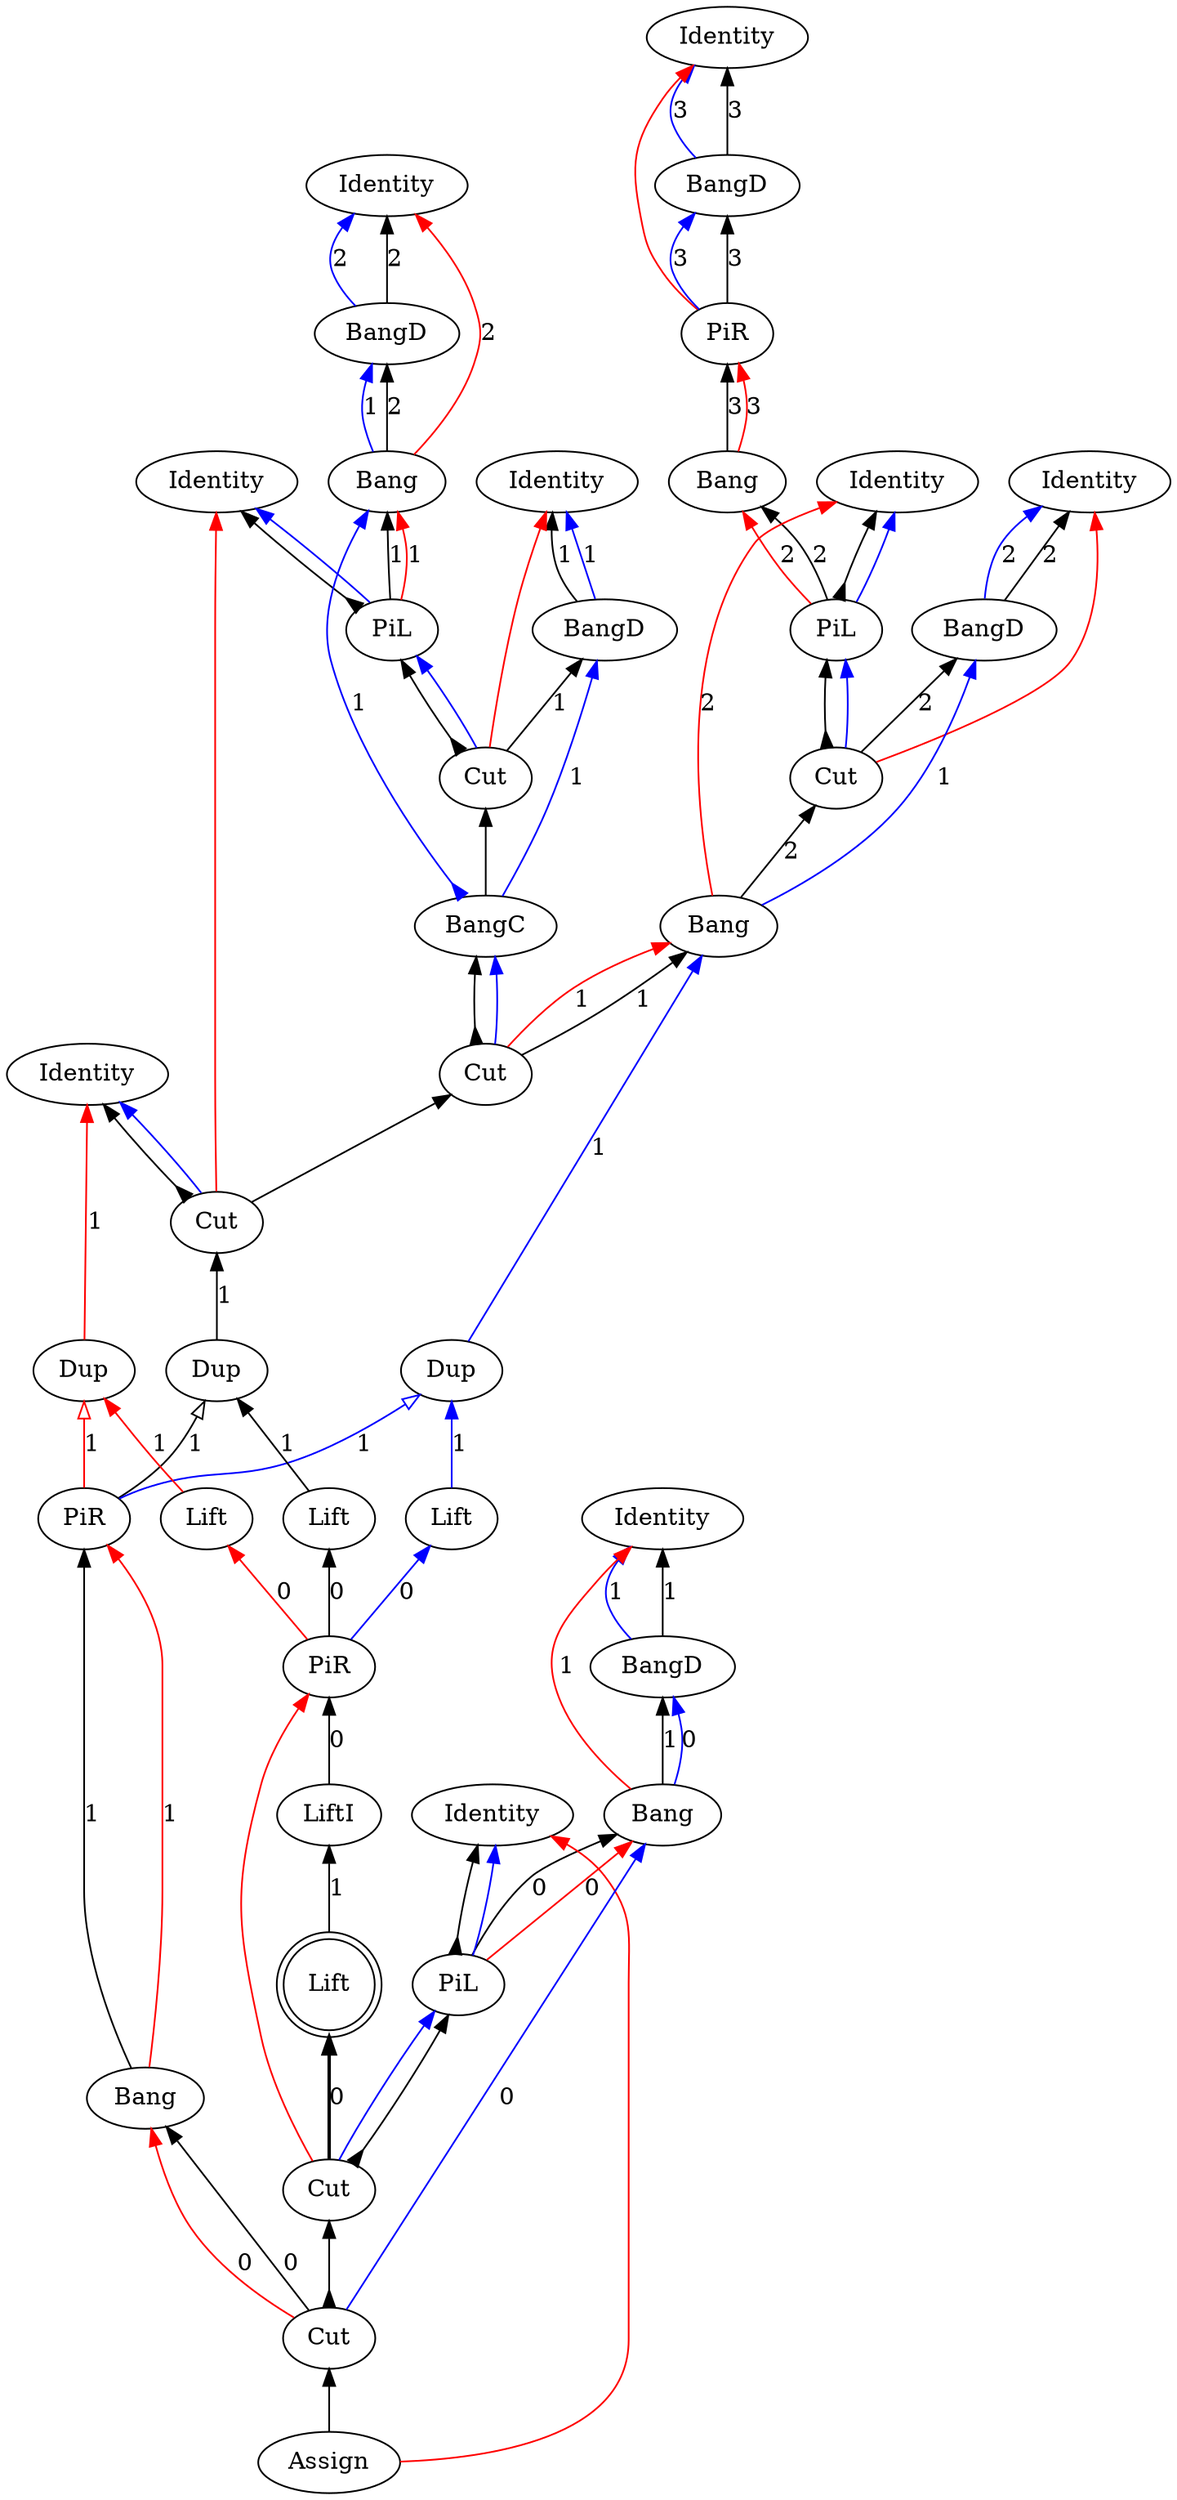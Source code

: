 digraph {
rankdir="BT"
"Identity0" [label="Identity"]
"BangD1" [label="BangD"]
"PiR2" [label="PiR"]
"Bang3" [label="Bang"]
"Identity4" [label="Identity"]
"PiL5" [label="PiL"]
"Identity6" [label="Identity"]
"BangD7" [label="BangD"]
"Cut8" [label="Cut"]
"Bang9" [label="Bang"]
"Identity10" [label="Identity"]
"Identity11" [label="Identity"]
"BangD12" [label="BangD"]
"Bang13" [label="Bang"]
"Identity14" [label="Identity"]
"PiL15" [label="PiL"]
"Identity16" [label="Identity"]
"BangD17" [label="BangD"]
"Cut18" [label="Cut"]
"BangC19" [label="BangC"]
"Identity20" [label="Identity"]
"BangD21" [label="BangD"]
"Bang22" [label="Bang"]
"Identity23" [label="Identity"]
"PiL24" [label="PiL"]
"Assign25" [label="Assign"]
"Cut26" [label="Cut"]
"Cut27" [label="Cut"]
"Bang28" [label="Bang"]
"Cut29" [label="Cut"]
"Cut30" [label="Cut"]
"Lift31" [label="Lift",shape=doublecircle]
"PiR32" [label="PiR"]
"Dup33" [label="Dup"]
"Dup34" [label="Dup"]
"Dup35" [label="Dup"]
"PiR36" [label="PiR"]
"Lift37" [label="Lift"]
"Lift38" [label="Lift"]
"Lift39" [label="Lift"]
"LiftI40" [label="LiftI"]
"LiftI40" -> "PiR36"[color=black,weight=5,tooltip="c_bseq111",label="0",arrowhead=normal,arrowtail=none,dir=both]
"Bang22" -> "BangD21"[color=black,weight=5,tooltip="c_bseq24",label="1",arrowhead=normal,arrowtail=none,dir=both]
"Bang13" -> "BangD12"[color=black,weight=5,tooltip="c_bseq58",label="2",arrowhead=normal,arrowtail=none,dir=both]
"Bang9" -> "Cut8"[color=black,weight=5,tooltip="c_bseq67",label="2",arrowhead=normal,arrowtail=none,dir=both]
"Bang3" -> "PiR2"[color=black,weight=5,tooltip="c_bseq79",label="3",arrowhead=normal,arrowtail=none,dir=both]
"Lift31" -> "LiftI40"[color=black,weight=5,tooltip="c_bseq87",label="1",arrowhead=normal,arrowtail=none,dir=both]
"Bang28" -> "PiR32"[color=black,weight=5,tooltip="c_bseq91",label="1",arrowhead=normal,arrowtail=none,dir=both]
"Cut18" -> "PiL15"[color=black,weight=5,tooltip="c_lseq46",arrowhead=normal,arrowtail=inv,dir=both]
"Cut8" -> "PiL5"[color=black,weight=5,tooltip="c_lseq68",arrowhead=normal,arrowtail=inv,dir=both]
"Cut18" -> "BangD17"[color=black,weight=5,tooltip="c_rseq47",label="1",arrowhead=normal,arrowtail=none,dir=both]
"Cut8" -> "BangD7"[color=black,weight=5,tooltip="c_rseq69",label="2",arrowhead=normal,arrowtail=none,dir=both]
"PiL24" -> "Bang22"[color=black,weight=5,tooltip="dseq20",label="0",arrowhead=normal,arrowtail=none,dir=both]
"PiL15" -> "Bang13"[color=black,weight=5,tooltip="dseq54",label="1",arrowhead=normal,arrowtail=none,dir=both]
"Cut26" -> "Bang9"[color=black,weight=5,tooltip="dseq63",label="1",arrowhead=normal,arrowtail=none,dir=both]
"PiL5" -> "Bang3"[color=black,weight=5,tooltip="dseq76",label="2",arrowhead=normal,arrowtail=none,dir=both]
"Cut29" -> "Bang28"[color=black,weight=5,tooltip="dseq93",label="0",arrowhead=normal,arrowtail=none,dir=both]
"Lift38" -> "Dup34"[color=blue,weight=2,tooltip="h101",label="1",arrowhead=normal,arrowtail=none,dir=both]
"PiR32" -> "Dup34"[color=blue,weight=2,tooltip="h105",label="1",arrowhead=onormal,arrowtail=none,dir=both]
"PiR36" -> "Lift38"[color=blue,weight=2,tooltip="h109",label="0",arrowhead=normal,arrowtail=none,dir=both]
"Dup34" -> "Bang9"[color=blue,weight=2,tooltip="h34",label="1",arrowhead=normal,arrowtail=none,dir=both]
"Bang9" -> "BangD7"[color=blue,weight=2,tooltip="hf65",label="1",arrowhead=normal,arrowtail=none,dir=both]
"BangD7" -> "Identity6"[color=blue,weight=2,tooltip="hret73",label="2",arrowhead=normal,arrowtail=none,dir=both]
"BangD7" -> "Identity6"[color=black,weight=5,tooltip="hseq72",label="2",arrowhead=normal,arrowtail=none,dir=both]
"PiR2" -> "BangD1"[color=blue,weight=2,tooltip="i81",label="3",arrowhead=normal,arrowtail=none,dir=both]
"PiL24" -> "Identity23"[color=black,weight=5,tooltip="idseq21",arrowhead=normal,arrowtail=inv,dir=both]
"PiL15" -> "Identity14"[color=black,weight=5,tooltip="idseq55",arrowhead=normal,arrowtail=inv,dir=both]
"Cut27" -> "Identity10"[color=black,weight=5,tooltip="idseq64",arrowhead=normal,arrowtail=inv,dir=both]
"PiL5" -> "Identity4"[color=black,weight=5,tooltip="idseq77",arrowhead=normal,arrowtail=inv,dir=both]
"BangD1" -> "Identity0"[color=blue,weight=2,tooltip="iret84",label="3",arrowhead=normal,arrowtail=none,dir=both]
"BangD1" -> "Identity0"[color=black,weight=5,tooltip="iseq83",label="3",arrowhead=normal,arrowtail=none,dir=both]
"PiL24" -> "Identity23"[color=blue,weight=2,tooltip="lret19",arrowhead=normal,arrowtail=none,dir=both]
"PiL15" -> "Identity14"[color=blue,weight=2,tooltip="lret53",arrowhead=normal,arrowtail=none,dir=both]
"Cut27" -> "Identity10"[color=blue,weight=2,tooltip="lret62",arrowhead=normal,arrowtail=none,dir=both]
"PiL5" -> "Identity4"[color=blue,weight=2,tooltip="lret75",arrowhead=normal,arrowtail=none,dir=both]
"Cut30" -> "PiL24"[color=blue,weight=2,tooltip="lval14",arrowhead=normal,arrowtail=none,dir=both]
"Cut18" -> "PiL15"[color=blue,weight=2,tooltip="lval48",arrowhead=normal,arrowtail=none,dir=both]
"Cut8" -> "PiL5"[color=blue,weight=2,tooltip="lval70",arrowhead=normal,arrowtail=none,dir=both]
"PiL24" -> "Bang22"[color=red,weight=2,tooltip="newrret18",label="0",arrowhead=normal,arrowtail=none,dir=both]
"PiL15" -> "Bang13"[color=red,weight=2,tooltip="newrret52",label="1",arrowhead=normal,arrowtail=none,dir=both]
"Cut26" -> "Bang9"[color=red,weight=2,tooltip="newrret61",label="1",arrowhead=normal,arrowtail=none,dir=both]
"PiL5" -> "Bang3"[color=red,weight=2,tooltip="newrret74",label="2",arrowhead=normal,arrowtail=none,dir=both]
"Cut29" -> "Bang28"[color=red,weight=2,tooltip="newrret94",label="0",arrowhead=normal,arrowtail=none,dir=both]
"Bang22" -> "Identity20"[color=red,weight=2,tooltip="newrretf23",label="1",arrowhead=normal,arrowtail=none,dir=both]
"Bang13" -> "Identity11"[color=red,weight=2,tooltip="newrretf57",label="2",arrowhead=normal,arrowtail=none,dir=both]
"Bang9" -> "Identity4"[color=red,weight=2,tooltip="newrretf66",label="2",arrowhead=normal,arrowtail=none,dir=both]
"Bang3" -> "PiR2"[color=red,weight=2,tooltip="newrretf78",label="3",arrowhead=normal,arrowtail=none,dir=both]
"Bang28" -> "PiR32"[color=red,weight=2,tooltip="newrretf92",label="1",arrowhead=normal,arrowtail=none,dir=both]
"Lift39" -> "Dup35"[color=red,weight=2,tooltip="ret102",label="1",arrowhead=normal,arrowtail=none,dir=both]
"PiR32" -> "Dup35"[color=red,weight=2,tooltip="ret106",label="1",arrowhead=onormal,arrowtail=none,dir=both]
"PiR36" -> "Lift39"[color=red,weight=2,tooltip="ret110",label="0",arrowhead=normal,arrowtail=none,dir=both]
"Dup35" -> "Identity10"[color=red,weight=2,tooltip="ret35",label="1",arrowhead=normal,arrowtail=none,dir=both]
"Cut27" -> "Identity14"[color=red,weight=2,tooltip="ret42",arrowhead=normal,arrowtail=none,dir=both]
"Assign25" -> "Identity23"[color=red,weight=2,tooltip="ret8",arrowhead=normal,arrowtail=none,dir=both]
"PiR2" -> "Identity0"[color=red,weight=2,tooltip="ret82",arrowhead=normal,arrowtail=none,dir=both]
"Assign25" -> "Cut29"[color=black,weight=5,tooltip="retseq0",arrowhead=normal,arrowtail=none,dir=both]
"Cut18" -> "Identity16"[color=red,weight=2,tooltip="rval49",arrowhead=normal,arrowtail=none,dir=both]
"Cut8" -> "Identity6"[color=red,weight=2,tooltip="rval71",arrowhead=normal,arrowtail=none,dir=both]
"Lift37" -> "Dup33"[color=black,weight=5,tooltip="seq100",label="1",arrowhead=normal,arrowtail=none,dir=both]
"PiR32" -> "Dup33"[color=black,weight=5,tooltip="seq104",label="1",arrowhead=onormal,arrowtail=none,dir=both]
"PiR36" -> "Lift37"[color=black,weight=5,tooltip="seq108",label="0",arrowhead=normal,arrowtail=none,dir=both]
"Dup33" -> "Cut27"[color=black,weight=5,tooltip="seq33",label="1",arrowhead=normal,arrowtail=none,dir=both]
"Cut26" -> "BangC19"[color=black,weight=5,tooltip="seq40",arrowhead=normal,arrowtail=inv,dir=both]
"BangC19" -> "Cut18"[color=black,weight=5,tooltip="seq45",arrowhead=normal,arrowtail=none,dir=both]
"PiR2" -> "BangD1"[color=black,weight=5,tooltip="seq80",label="3",arrowhead=normal,arrowtail=none,dir=both]
"Cut29" -> "Cut30"[color=black,weight=5,tooltip="seqBC95",arrowhead=normal,arrowtail=inv,dir=both]
"Cut30" -> "PiR36"[color=red,weight=2,tooltip="seqDM97",arrowhead=normal,arrowtail=none,dir=both]
"Cut30" -> "Lift31"[color=black,weight=5,tooltip="seqDS96",label="0",arrowhead=normal,arrowtail=none,penwidth=2,dir=both]
"Cut27" -> "Cut26"[color=black,weight=5,tooltip="seqP86",arrowhead=normal,arrowtail=none,dir=both]
"Cut29" -> "Bang22"[color=blue,weight=2,tooltip="xB10",label="0",arrowhead=normal,arrowtail=none,dir=both]
"Bang22" -> "BangD21"[color=blue,weight=2,tooltip="xBf22",label="0",arrowhead=normal,arrowtail=none,dir=both]
"BangD21" -> "Identity20"[color=blue,weight=2,tooltip="xret26",label="1",arrowhead=normal,arrowtail=none,dir=both]
"Cut30" -> "PiL24"[color=black,weight=5,tooltip="xseq16",arrowhead=normal,arrowtail=inv,dir=both]
"BangD21" -> "Identity20"[color=black,weight=5,tooltip="xseq25",label="1",arrowhead=normal,arrowtail=none,dir=both]
"Cut26" -> "BangC19"[color=blue,weight=2,tooltip="y41",arrowhead=normal,arrowtail=none,dir=both]
"BangC19" -> "BangD17"[color=blue,weight=2,tooltip="yA43",label="1",arrowhead=normal,arrowtail=none,dir=both]
"BangC19" -> "Bang13"[color=blue,weight=2,tooltip="yB44",label="1",arrowhead=normal,arrowtail=inv,dir=both]
"Bang13" -> "BangD12"[color=blue,weight=2,tooltip="yBf56",label="1",arrowhead=normal,arrowtail=none,dir=both]
"BangD17" -> "Identity16"[color=blue,weight=2,tooltip="yret51",label="1",arrowhead=normal,arrowtail=none,dir=both]
"BangD12" -> "Identity11"[color=blue,weight=2,tooltip="yret60",label="2",arrowhead=normal,arrowtail=none,dir=both]
"BangD17" -> "Identity16"[color=black,weight=5,tooltip="yseq50",label="1",arrowhead=normal,arrowtail=none,dir=both]
"BangD12" -> "Identity11"[color=black,weight=5,tooltip="yseq59",label="2",arrowhead=normal,arrowtail=none,dir=both]
}
